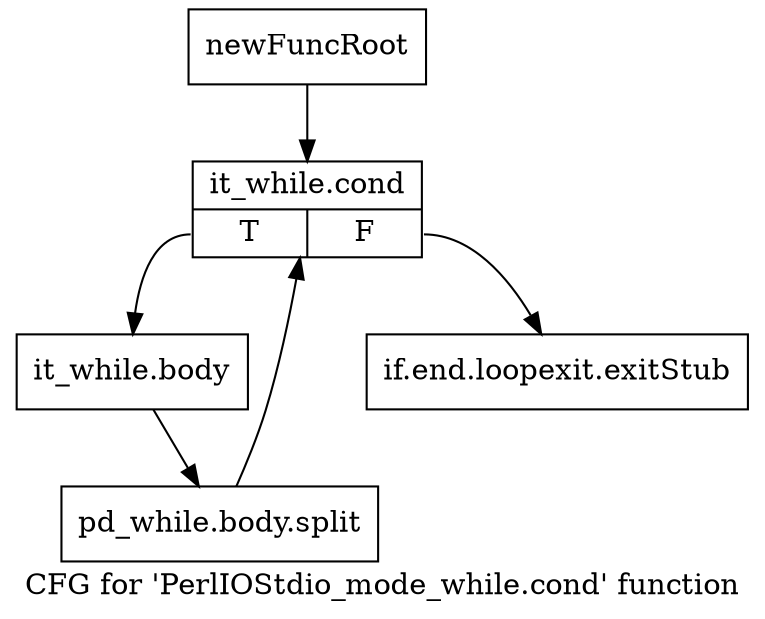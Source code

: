 digraph "CFG for 'PerlIOStdio_mode_while.cond' function" {
	label="CFG for 'PerlIOStdio_mode_while.cond' function";

	Node0x4da1c20 [shape=record,label="{newFuncRoot}"];
	Node0x4da1c20 -> Node0x4da7240;
	Node0x4da71f0 [shape=record,label="{if.end.loopexit.exitStub}"];
	Node0x4da7240 [shape=record,label="{it_while.cond|{<s0>T|<s1>F}}"];
	Node0x4da7240:s0 -> Node0x4da7290;
	Node0x4da7240:s1 -> Node0x4da71f0;
	Node0x4da7290 [shape=record,label="{it_while.body}"];
	Node0x4da7290 -> Node0x6454da0;
	Node0x6454da0 [shape=record,label="{pd_while.body.split}"];
	Node0x6454da0 -> Node0x4da7240;
}

